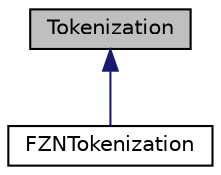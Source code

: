digraph "Tokenization"
{
  edge [fontname="Helvetica",fontsize="10",labelfontname="Helvetica",labelfontsize="10"];
  node [fontname="Helvetica",fontsize="10",shape=record];
  Node1 [label="Tokenization",height=0.2,width=0.4,color="black", fillcolor="grey75", style="filled" fontcolor="black"];
  Node1 -> Node2 [dir="back",color="midnightblue",fontsize="10",style="solid",fontname="Helvetica"];
  Node2 [label="FZNTokenization",height=0.2,width=0.4,color="black", fillcolor="white", style="filled",URL="$d8/d74/class_f_z_n_tokenization.html"];
}
